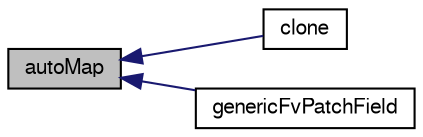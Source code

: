 digraph "autoMap"
{
  bgcolor="transparent";
  edge [fontname="FreeSans",fontsize="10",labelfontname="FreeSans",labelfontsize="10"];
  node [fontname="FreeSans",fontsize="10",shape=record];
  rankdir="LR";
  Node1192 [label="autoMap",height=0.2,width=0.4,color="black", fillcolor="grey75", style="filled", fontcolor="black"];
  Node1192 -> Node1193 [dir="back",color="midnightblue",fontsize="10",style="solid",fontname="FreeSans"];
  Node1193 [label="clone",height=0.2,width=0.4,color="black",URL="$a23554.html#a6dfbb046cc414bcb0ee27a1646815537",tooltip="Construct and return a clone setting internal field reference. "];
  Node1192 -> Node1194 [dir="back",color="midnightblue",fontsize="10",style="solid",fontname="FreeSans"];
  Node1194 [label="genericFvPatchField",height=0.2,width=0.4,color="black",URL="$a23554.html#a6980b89e76b6b848d886af2cf4ca3309",tooltip="Construct as copy setting internal field reference. "];
}
